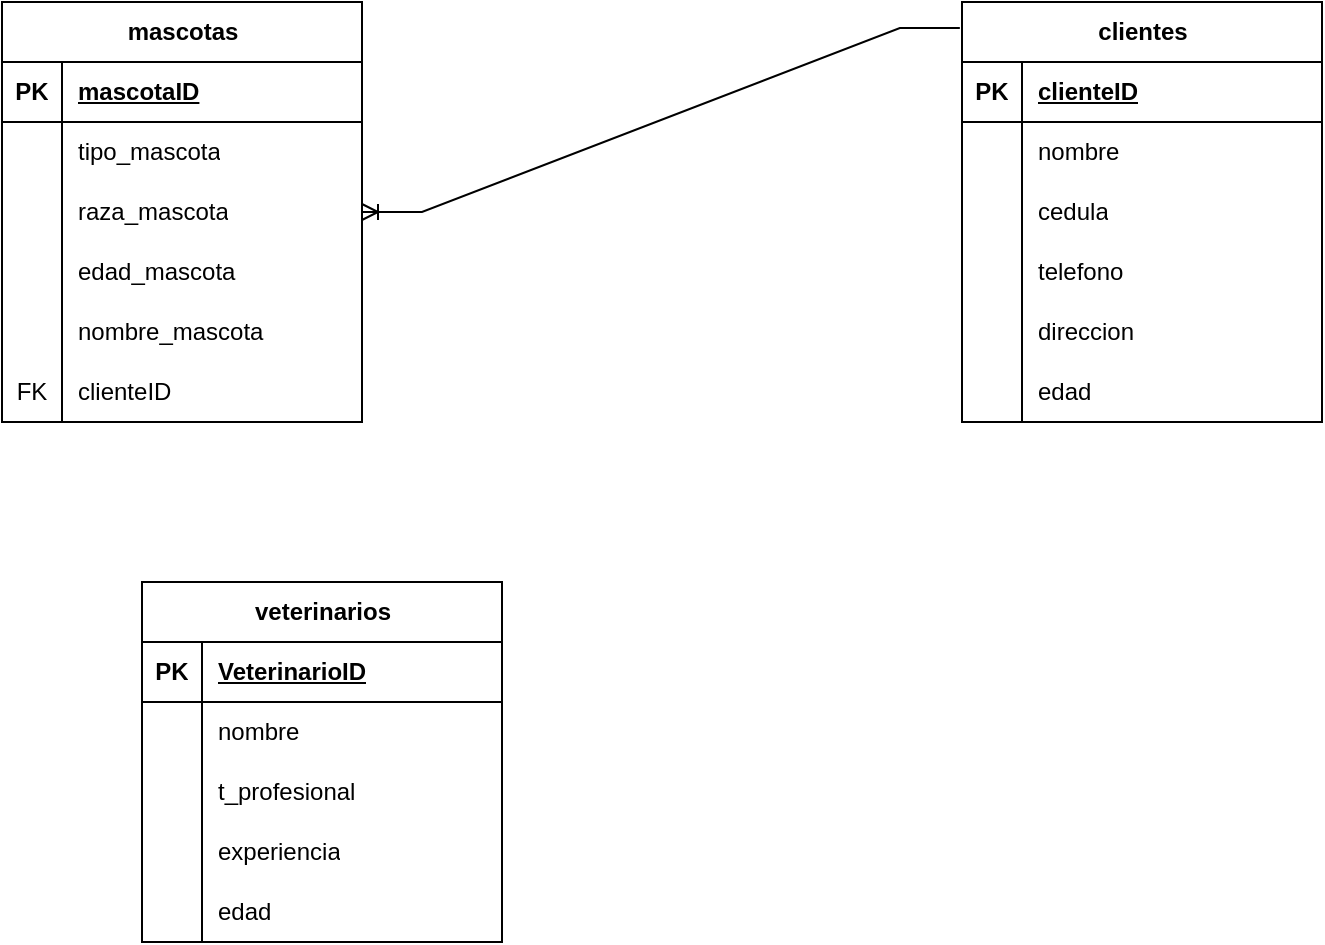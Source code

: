 <mxfile version="21.6.5" type="github">
  <diagram id="R2lEEEUBdFMjLlhIrx00" name="Page-1">
    <mxGraphModel dx="954" dy="584" grid="1" gridSize="10" guides="1" tooltips="1" connect="1" arrows="1" fold="1" page="1" pageScale="1" pageWidth="850" pageHeight="1100" math="0" shadow="0" extFonts="Permanent Marker^https://fonts.googleapis.com/css?family=Permanent+Marker">
      <root>
        <mxCell id="0" />
        <mxCell id="1" parent="0" />
        <mxCell id="wjCgqYABdlX8LFYKx_Q9-1" value="mascotas" style="shape=table;startSize=30;container=1;collapsible=1;childLayout=tableLayout;fixedRows=1;rowLines=0;fontStyle=1;align=center;resizeLast=1;html=1;" vertex="1" parent="1">
          <mxGeometry x="80" y="40" width="180" height="210" as="geometry" />
        </mxCell>
        <mxCell id="wjCgqYABdlX8LFYKx_Q9-2" value="" style="shape=tableRow;horizontal=0;startSize=0;swimlaneHead=0;swimlaneBody=0;fillColor=none;collapsible=0;dropTarget=0;points=[[0,0.5],[1,0.5]];portConstraint=eastwest;top=0;left=0;right=0;bottom=1;" vertex="1" parent="wjCgqYABdlX8LFYKx_Q9-1">
          <mxGeometry y="30" width="180" height="30" as="geometry" />
        </mxCell>
        <mxCell id="wjCgqYABdlX8LFYKx_Q9-3" value="PK" style="shape=partialRectangle;connectable=0;fillColor=none;top=0;left=0;bottom=0;right=0;fontStyle=1;overflow=hidden;whiteSpace=wrap;html=1;" vertex="1" parent="wjCgqYABdlX8LFYKx_Q9-2">
          <mxGeometry width="30" height="30" as="geometry">
            <mxRectangle width="30" height="30" as="alternateBounds" />
          </mxGeometry>
        </mxCell>
        <mxCell id="wjCgqYABdlX8LFYKx_Q9-4" value="mascotaID" style="shape=partialRectangle;connectable=0;fillColor=none;top=0;left=0;bottom=0;right=0;align=left;spacingLeft=6;fontStyle=5;overflow=hidden;whiteSpace=wrap;html=1;" vertex="1" parent="wjCgqYABdlX8LFYKx_Q9-2">
          <mxGeometry x="30" width="150" height="30" as="geometry">
            <mxRectangle width="150" height="30" as="alternateBounds" />
          </mxGeometry>
        </mxCell>
        <mxCell id="wjCgqYABdlX8LFYKx_Q9-5" value="" style="shape=tableRow;horizontal=0;startSize=0;swimlaneHead=0;swimlaneBody=0;fillColor=none;collapsible=0;dropTarget=0;points=[[0,0.5],[1,0.5]];portConstraint=eastwest;top=0;left=0;right=0;bottom=0;" vertex="1" parent="wjCgqYABdlX8LFYKx_Q9-1">
          <mxGeometry y="60" width="180" height="30" as="geometry" />
        </mxCell>
        <mxCell id="wjCgqYABdlX8LFYKx_Q9-6" value="" style="shape=partialRectangle;connectable=0;fillColor=none;top=0;left=0;bottom=0;right=0;editable=1;overflow=hidden;whiteSpace=wrap;html=1;" vertex="1" parent="wjCgqYABdlX8LFYKx_Q9-5">
          <mxGeometry width="30" height="30" as="geometry">
            <mxRectangle width="30" height="30" as="alternateBounds" />
          </mxGeometry>
        </mxCell>
        <mxCell id="wjCgqYABdlX8LFYKx_Q9-7" value="tipo_mascota" style="shape=partialRectangle;connectable=0;fillColor=none;top=0;left=0;bottom=0;right=0;align=left;spacingLeft=6;overflow=hidden;whiteSpace=wrap;html=1;" vertex="1" parent="wjCgqYABdlX8LFYKx_Q9-5">
          <mxGeometry x="30" width="150" height="30" as="geometry">
            <mxRectangle width="150" height="30" as="alternateBounds" />
          </mxGeometry>
        </mxCell>
        <mxCell id="wjCgqYABdlX8LFYKx_Q9-8" value="" style="shape=tableRow;horizontal=0;startSize=0;swimlaneHead=0;swimlaneBody=0;fillColor=none;collapsible=0;dropTarget=0;points=[[0,0.5],[1,0.5]];portConstraint=eastwest;top=0;left=0;right=0;bottom=0;" vertex="1" parent="wjCgqYABdlX8LFYKx_Q9-1">
          <mxGeometry y="90" width="180" height="30" as="geometry" />
        </mxCell>
        <mxCell id="wjCgqYABdlX8LFYKx_Q9-9" value="" style="shape=partialRectangle;connectable=0;fillColor=none;top=0;left=0;bottom=0;right=0;editable=1;overflow=hidden;whiteSpace=wrap;html=1;" vertex="1" parent="wjCgqYABdlX8LFYKx_Q9-8">
          <mxGeometry width="30" height="30" as="geometry">
            <mxRectangle width="30" height="30" as="alternateBounds" />
          </mxGeometry>
        </mxCell>
        <mxCell id="wjCgqYABdlX8LFYKx_Q9-10" value="raza_mascota" style="shape=partialRectangle;connectable=0;fillColor=none;top=0;left=0;bottom=0;right=0;align=left;spacingLeft=6;overflow=hidden;whiteSpace=wrap;html=1;" vertex="1" parent="wjCgqYABdlX8LFYKx_Q9-8">
          <mxGeometry x="30" width="150" height="30" as="geometry">
            <mxRectangle width="150" height="30" as="alternateBounds" />
          </mxGeometry>
        </mxCell>
        <mxCell id="wjCgqYABdlX8LFYKx_Q9-11" value="" style="shape=tableRow;horizontal=0;startSize=0;swimlaneHead=0;swimlaneBody=0;fillColor=none;collapsible=0;dropTarget=0;points=[[0,0.5],[1,0.5]];portConstraint=eastwest;top=0;left=0;right=0;bottom=0;" vertex="1" parent="wjCgqYABdlX8LFYKx_Q9-1">
          <mxGeometry y="120" width="180" height="30" as="geometry" />
        </mxCell>
        <mxCell id="wjCgqYABdlX8LFYKx_Q9-12" value="" style="shape=partialRectangle;connectable=0;fillColor=none;top=0;left=0;bottom=0;right=0;editable=1;overflow=hidden;whiteSpace=wrap;html=1;" vertex="1" parent="wjCgqYABdlX8LFYKx_Q9-11">
          <mxGeometry width="30" height="30" as="geometry">
            <mxRectangle width="30" height="30" as="alternateBounds" />
          </mxGeometry>
        </mxCell>
        <mxCell id="wjCgqYABdlX8LFYKx_Q9-13" value="edad_mascota" style="shape=partialRectangle;connectable=0;fillColor=none;top=0;left=0;bottom=0;right=0;align=left;spacingLeft=6;overflow=hidden;whiteSpace=wrap;html=1;" vertex="1" parent="wjCgqYABdlX8LFYKx_Q9-11">
          <mxGeometry x="30" width="150" height="30" as="geometry">
            <mxRectangle width="150" height="30" as="alternateBounds" />
          </mxGeometry>
        </mxCell>
        <mxCell id="wjCgqYABdlX8LFYKx_Q9-49" style="shape=tableRow;horizontal=0;startSize=0;swimlaneHead=0;swimlaneBody=0;fillColor=none;collapsible=0;dropTarget=0;points=[[0,0.5],[1,0.5]];portConstraint=eastwest;top=0;left=0;right=0;bottom=0;" vertex="1" parent="wjCgqYABdlX8LFYKx_Q9-1">
          <mxGeometry y="150" width="180" height="30" as="geometry" />
        </mxCell>
        <mxCell id="wjCgqYABdlX8LFYKx_Q9-50" style="shape=partialRectangle;connectable=0;fillColor=none;top=0;left=0;bottom=0;right=0;editable=1;overflow=hidden;whiteSpace=wrap;html=1;" vertex="1" parent="wjCgqYABdlX8LFYKx_Q9-49">
          <mxGeometry width="30" height="30" as="geometry">
            <mxRectangle width="30" height="30" as="alternateBounds" />
          </mxGeometry>
        </mxCell>
        <mxCell id="wjCgqYABdlX8LFYKx_Q9-51" value="nombre_mascota" style="shape=partialRectangle;connectable=0;fillColor=none;top=0;left=0;bottom=0;right=0;align=left;spacingLeft=6;overflow=hidden;whiteSpace=wrap;html=1;" vertex="1" parent="wjCgqYABdlX8LFYKx_Q9-49">
          <mxGeometry x="30" width="150" height="30" as="geometry">
            <mxRectangle width="150" height="30" as="alternateBounds" />
          </mxGeometry>
        </mxCell>
        <mxCell id="wjCgqYABdlX8LFYKx_Q9-52" style="shape=tableRow;horizontal=0;startSize=0;swimlaneHead=0;swimlaneBody=0;fillColor=none;collapsible=0;dropTarget=0;points=[[0,0.5],[1,0.5]];portConstraint=eastwest;top=0;left=0;right=0;bottom=0;" vertex="1" parent="wjCgqYABdlX8LFYKx_Q9-1">
          <mxGeometry y="180" width="180" height="30" as="geometry" />
        </mxCell>
        <mxCell id="wjCgqYABdlX8LFYKx_Q9-53" value="FK" style="shape=partialRectangle;connectable=0;fillColor=none;top=0;left=0;bottom=0;right=0;editable=1;overflow=hidden;whiteSpace=wrap;html=1;" vertex="1" parent="wjCgqYABdlX8LFYKx_Q9-52">
          <mxGeometry width="30" height="30" as="geometry">
            <mxRectangle width="30" height="30" as="alternateBounds" />
          </mxGeometry>
        </mxCell>
        <mxCell id="wjCgqYABdlX8LFYKx_Q9-54" value="clienteID" style="shape=partialRectangle;connectable=0;fillColor=none;top=0;left=0;bottom=0;right=0;align=left;spacingLeft=6;overflow=hidden;whiteSpace=wrap;html=1;" vertex="1" parent="wjCgqYABdlX8LFYKx_Q9-52">
          <mxGeometry x="30" width="150" height="30" as="geometry">
            <mxRectangle width="150" height="30" as="alternateBounds" />
          </mxGeometry>
        </mxCell>
        <mxCell id="wjCgqYABdlX8LFYKx_Q9-14" value="clientes" style="shape=table;startSize=30;container=1;collapsible=1;childLayout=tableLayout;fixedRows=1;rowLines=0;fontStyle=1;align=center;resizeLast=1;html=1;" vertex="1" parent="1">
          <mxGeometry x="560" y="40" width="180" height="210" as="geometry" />
        </mxCell>
        <mxCell id="wjCgqYABdlX8LFYKx_Q9-15" value="" style="shape=tableRow;horizontal=0;startSize=0;swimlaneHead=0;swimlaneBody=0;fillColor=none;collapsible=0;dropTarget=0;points=[[0,0.5],[1,0.5]];portConstraint=eastwest;top=0;left=0;right=0;bottom=1;" vertex="1" parent="wjCgqYABdlX8LFYKx_Q9-14">
          <mxGeometry y="30" width="180" height="30" as="geometry" />
        </mxCell>
        <mxCell id="wjCgqYABdlX8LFYKx_Q9-16" value="PK" style="shape=partialRectangle;connectable=0;fillColor=none;top=0;left=0;bottom=0;right=0;fontStyle=1;overflow=hidden;whiteSpace=wrap;html=1;" vertex="1" parent="wjCgqYABdlX8LFYKx_Q9-15">
          <mxGeometry width="30" height="30" as="geometry">
            <mxRectangle width="30" height="30" as="alternateBounds" />
          </mxGeometry>
        </mxCell>
        <mxCell id="wjCgqYABdlX8LFYKx_Q9-17" value="clienteID" style="shape=partialRectangle;connectable=0;fillColor=none;top=0;left=0;bottom=0;right=0;align=left;spacingLeft=6;fontStyle=5;overflow=hidden;whiteSpace=wrap;html=1;" vertex="1" parent="wjCgqYABdlX8LFYKx_Q9-15">
          <mxGeometry x="30" width="150" height="30" as="geometry">
            <mxRectangle width="150" height="30" as="alternateBounds" />
          </mxGeometry>
        </mxCell>
        <mxCell id="wjCgqYABdlX8LFYKx_Q9-18" value="" style="shape=tableRow;horizontal=0;startSize=0;swimlaneHead=0;swimlaneBody=0;fillColor=none;collapsible=0;dropTarget=0;points=[[0,0.5],[1,0.5]];portConstraint=eastwest;top=0;left=0;right=0;bottom=0;" vertex="1" parent="wjCgqYABdlX8LFYKx_Q9-14">
          <mxGeometry y="60" width="180" height="30" as="geometry" />
        </mxCell>
        <mxCell id="wjCgqYABdlX8LFYKx_Q9-19" value="" style="shape=partialRectangle;connectable=0;fillColor=none;top=0;left=0;bottom=0;right=0;editable=1;overflow=hidden;whiteSpace=wrap;html=1;" vertex="1" parent="wjCgqYABdlX8LFYKx_Q9-18">
          <mxGeometry width="30" height="30" as="geometry">
            <mxRectangle width="30" height="30" as="alternateBounds" />
          </mxGeometry>
        </mxCell>
        <mxCell id="wjCgqYABdlX8LFYKx_Q9-20" value="nombre" style="shape=partialRectangle;connectable=0;fillColor=none;top=0;left=0;bottom=0;right=0;align=left;spacingLeft=6;overflow=hidden;whiteSpace=wrap;html=1;" vertex="1" parent="wjCgqYABdlX8LFYKx_Q9-18">
          <mxGeometry x="30" width="150" height="30" as="geometry">
            <mxRectangle width="150" height="30" as="alternateBounds" />
          </mxGeometry>
        </mxCell>
        <mxCell id="wjCgqYABdlX8LFYKx_Q9-21" value="" style="shape=tableRow;horizontal=0;startSize=0;swimlaneHead=0;swimlaneBody=0;fillColor=none;collapsible=0;dropTarget=0;points=[[0,0.5],[1,0.5]];portConstraint=eastwest;top=0;left=0;right=0;bottom=0;" vertex="1" parent="wjCgqYABdlX8LFYKx_Q9-14">
          <mxGeometry y="90" width="180" height="30" as="geometry" />
        </mxCell>
        <mxCell id="wjCgqYABdlX8LFYKx_Q9-22" value="" style="shape=partialRectangle;connectable=0;fillColor=none;top=0;left=0;bottom=0;right=0;editable=1;overflow=hidden;whiteSpace=wrap;html=1;" vertex="1" parent="wjCgqYABdlX8LFYKx_Q9-21">
          <mxGeometry width="30" height="30" as="geometry">
            <mxRectangle width="30" height="30" as="alternateBounds" />
          </mxGeometry>
        </mxCell>
        <mxCell id="wjCgqYABdlX8LFYKx_Q9-23" value="cedula" style="shape=partialRectangle;connectable=0;fillColor=none;top=0;left=0;bottom=0;right=0;align=left;spacingLeft=6;overflow=hidden;whiteSpace=wrap;html=1;" vertex="1" parent="wjCgqYABdlX8LFYKx_Q9-21">
          <mxGeometry x="30" width="150" height="30" as="geometry">
            <mxRectangle width="150" height="30" as="alternateBounds" />
          </mxGeometry>
        </mxCell>
        <mxCell id="wjCgqYABdlX8LFYKx_Q9-24" value="" style="shape=tableRow;horizontal=0;startSize=0;swimlaneHead=0;swimlaneBody=0;fillColor=none;collapsible=0;dropTarget=0;points=[[0,0.5],[1,0.5]];portConstraint=eastwest;top=0;left=0;right=0;bottom=0;" vertex="1" parent="wjCgqYABdlX8LFYKx_Q9-14">
          <mxGeometry y="120" width="180" height="30" as="geometry" />
        </mxCell>
        <mxCell id="wjCgqYABdlX8LFYKx_Q9-25" value="" style="shape=partialRectangle;connectable=0;fillColor=none;top=0;left=0;bottom=0;right=0;editable=1;overflow=hidden;whiteSpace=wrap;html=1;" vertex="1" parent="wjCgqYABdlX8LFYKx_Q9-24">
          <mxGeometry width="30" height="30" as="geometry">
            <mxRectangle width="30" height="30" as="alternateBounds" />
          </mxGeometry>
        </mxCell>
        <mxCell id="wjCgqYABdlX8LFYKx_Q9-26" value="telefono" style="shape=partialRectangle;connectable=0;fillColor=none;top=0;left=0;bottom=0;right=0;align=left;spacingLeft=6;overflow=hidden;whiteSpace=wrap;html=1;" vertex="1" parent="wjCgqYABdlX8LFYKx_Q9-24">
          <mxGeometry x="30" width="150" height="30" as="geometry">
            <mxRectangle width="150" height="30" as="alternateBounds" />
          </mxGeometry>
        </mxCell>
        <mxCell id="wjCgqYABdlX8LFYKx_Q9-27" style="shape=tableRow;horizontal=0;startSize=0;swimlaneHead=0;swimlaneBody=0;fillColor=none;collapsible=0;dropTarget=0;points=[[0,0.5],[1,0.5]];portConstraint=eastwest;top=0;left=0;right=0;bottom=0;" vertex="1" parent="wjCgqYABdlX8LFYKx_Q9-14">
          <mxGeometry y="150" width="180" height="30" as="geometry" />
        </mxCell>
        <mxCell id="wjCgqYABdlX8LFYKx_Q9-28" style="shape=partialRectangle;connectable=0;fillColor=none;top=0;left=0;bottom=0;right=0;editable=1;overflow=hidden;whiteSpace=wrap;html=1;" vertex="1" parent="wjCgqYABdlX8LFYKx_Q9-27">
          <mxGeometry width="30" height="30" as="geometry">
            <mxRectangle width="30" height="30" as="alternateBounds" />
          </mxGeometry>
        </mxCell>
        <mxCell id="wjCgqYABdlX8LFYKx_Q9-29" value="direccion" style="shape=partialRectangle;connectable=0;fillColor=none;top=0;left=0;bottom=0;right=0;align=left;spacingLeft=6;overflow=hidden;whiteSpace=wrap;html=1;" vertex="1" parent="wjCgqYABdlX8LFYKx_Q9-27">
          <mxGeometry x="30" width="150" height="30" as="geometry">
            <mxRectangle width="150" height="30" as="alternateBounds" />
          </mxGeometry>
        </mxCell>
        <mxCell id="wjCgqYABdlX8LFYKx_Q9-30" style="shape=tableRow;horizontal=0;startSize=0;swimlaneHead=0;swimlaneBody=0;fillColor=none;collapsible=0;dropTarget=0;points=[[0,0.5],[1,0.5]];portConstraint=eastwest;top=0;left=0;right=0;bottom=0;" vertex="1" parent="wjCgqYABdlX8LFYKx_Q9-14">
          <mxGeometry y="180" width="180" height="30" as="geometry" />
        </mxCell>
        <mxCell id="wjCgqYABdlX8LFYKx_Q9-31" style="shape=partialRectangle;connectable=0;fillColor=none;top=0;left=0;bottom=0;right=0;editable=1;overflow=hidden;whiteSpace=wrap;html=1;" vertex="1" parent="wjCgqYABdlX8LFYKx_Q9-30">
          <mxGeometry width="30" height="30" as="geometry">
            <mxRectangle width="30" height="30" as="alternateBounds" />
          </mxGeometry>
        </mxCell>
        <mxCell id="wjCgqYABdlX8LFYKx_Q9-32" value="edad" style="shape=partialRectangle;connectable=0;fillColor=none;top=0;left=0;bottom=0;right=0;align=left;spacingLeft=6;overflow=hidden;whiteSpace=wrap;html=1;" vertex="1" parent="wjCgqYABdlX8LFYKx_Q9-30">
          <mxGeometry x="30" width="150" height="30" as="geometry">
            <mxRectangle width="150" height="30" as="alternateBounds" />
          </mxGeometry>
        </mxCell>
        <mxCell id="wjCgqYABdlX8LFYKx_Q9-33" value="veterinarios" style="shape=table;startSize=30;container=1;collapsible=1;childLayout=tableLayout;fixedRows=1;rowLines=0;fontStyle=1;align=center;resizeLast=1;html=1;" vertex="1" parent="1">
          <mxGeometry x="150" y="330" width="180" height="180" as="geometry" />
        </mxCell>
        <mxCell id="wjCgqYABdlX8LFYKx_Q9-34" value="" style="shape=tableRow;horizontal=0;startSize=0;swimlaneHead=0;swimlaneBody=0;fillColor=none;collapsible=0;dropTarget=0;points=[[0,0.5],[1,0.5]];portConstraint=eastwest;top=0;left=0;right=0;bottom=1;" vertex="1" parent="wjCgqYABdlX8LFYKx_Q9-33">
          <mxGeometry y="30" width="180" height="30" as="geometry" />
        </mxCell>
        <mxCell id="wjCgqYABdlX8LFYKx_Q9-35" value="PK" style="shape=partialRectangle;connectable=0;fillColor=none;top=0;left=0;bottom=0;right=0;fontStyle=1;overflow=hidden;whiteSpace=wrap;html=1;" vertex="1" parent="wjCgqYABdlX8LFYKx_Q9-34">
          <mxGeometry width="30" height="30" as="geometry">
            <mxRectangle width="30" height="30" as="alternateBounds" />
          </mxGeometry>
        </mxCell>
        <mxCell id="wjCgqYABdlX8LFYKx_Q9-36" value="VeterinarioID" style="shape=partialRectangle;connectable=0;fillColor=none;top=0;left=0;bottom=0;right=0;align=left;spacingLeft=6;fontStyle=5;overflow=hidden;whiteSpace=wrap;html=1;" vertex="1" parent="wjCgqYABdlX8LFYKx_Q9-34">
          <mxGeometry x="30" width="150" height="30" as="geometry">
            <mxRectangle width="150" height="30" as="alternateBounds" />
          </mxGeometry>
        </mxCell>
        <mxCell id="wjCgqYABdlX8LFYKx_Q9-37" value="" style="shape=tableRow;horizontal=0;startSize=0;swimlaneHead=0;swimlaneBody=0;fillColor=none;collapsible=0;dropTarget=0;points=[[0,0.5],[1,0.5]];portConstraint=eastwest;top=0;left=0;right=0;bottom=0;" vertex="1" parent="wjCgqYABdlX8LFYKx_Q9-33">
          <mxGeometry y="60" width="180" height="30" as="geometry" />
        </mxCell>
        <mxCell id="wjCgqYABdlX8LFYKx_Q9-38" value="" style="shape=partialRectangle;connectable=0;fillColor=none;top=0;left=0;bottom=0;right=0;editable=1;overflow=hidden;whiteSpace=wrap;html=1;" vertex="1" parent="wjCgqYABdlX8LFYKx_Q9-37">
          <mxGeometry width="30" height="30" as="geometry">
            <mxRectangle width="30" height="30" as="alternateBounds" />
          </mxGeometry>
        </mxCell>
        <mxCell id="wjCgqYABdlX8LFYKx_Q9-39" value="nombre" style="shape=partialRectangle;connectable=0;fillColor=none;top=0;left=0;bottom=0;right=0;align=left;spacingLeft=6;overflow=hidden;whiteSpace=wrap;html=1;" vertex="1" parent="wjCgqYABdlX8LFYKx_Q9-37">
          <mxGeometry x="30" width="150" height="30" as="geometry">
            <mxRectangle width="150" height="30" as="alternateBounds" />
          </mxGeometry>
        </mxCell>
        <mxCell id="wjCgqYABdlX8LFYKx_Q9-40" value="" style="shape=tableRow;horizontal=0;startSize=0;swimlaneHead=0;swimlaneBody=0;fillColor=none;collapsible=0;dropTarget=0;points=[[0,0.5],[1,0.5]];portConstraint=eastwest;top=0;left=0;right=0;bottom=0;" vertex="1" parent="wjCgqYABdlX8LFYKx_Q9-33">
          <mxGeometry y="90" width="180" height="30" as="geometry" />
        </mxCell>
        <mxCell id="wjCgqYABdlX8LFYKx_Q9-41" value="" style="shape=partialRectangle;connectable=0;fillColor=none;top=0;left=0;bottom=0;right=0;editable=1;overflow=hidden;whiteSpace=wrap;html=1;" vertex="1" parent="wjCgqYABdlX8LFYKx_Q9-40">
          <mxGeometry width="30" height="30" as="geometry">
            <mxRectangle width="30" height="30" as="alternateBounds" />
          </mxGeometry>
        </mxCell>
        <mxCell id="wjCgqYABdlX8LFYKx_Q9-42" value="t_profesional" style="shape=partialRectangle;connectable=0;fillColor=none;top=0;left=0;bottom=0;right=0;align=left;spacingLeft=6;overflow=hidden;whiteSpace=wrap;html=1;" vertex="1" parent="wjCgqYABdlX8LFYKx_Q9-40">
          <mxGeometry x="30" width="150" height="30" as="geometry">
            <mxRectangle width="150" height="30" as="alternateBounds" />
          </mxGeometry>
        </mxCell>
        <mxCell id="wjCgqYABdlX8LFYKx_Q9-43" value="" style="shape=tableRow;horizontal=0;startSize=0;swimlaneHead=0;swimlaneBody=0;fillColor=none;collapsible=0;dropTarget=0;points=[[0,0.5],[1,0.5]];portConstraint=eastwest;top=0;left=0;right=0;bottom=0;" vertex="1" parent="wjCgqYABdlX8LFYKx_Q9-33">
          <mxGeometry y="120" width="180" height="30" as="geometry" />
        </mxCell>
        <mxCell id="wjCgqYABdlX8LFYKx_Q9-44" value="" style="shape=partialRectangle;connectable=0;fillColor=none;top=0;left=0;bottom=0;right=0;editable=1;overflow=hidden;whiteSpace=wrap;html=1;" vertex="1" parent="wjCgqYABdlX8LFYKx_Q9-43">
          <mxGeometry width="30" height="30" as="geometry">
            <mxRectangle width="30" height="30" as="alternateBounds" />
          </mxGeometry>
        </mxCell>
        <mxCell id="wjCgqYABdlX8LFYKx_Q9-45" value="experiencia" style="shape=partialRectangle;connectable=0;fillColor=none;top=0;left=0;bottom=0;right=0;align=left;spacingLeft=6;overflow=hidden;whiteSpace=wrap;html=1;" vertex="1" parent="wjCgqYABdlX8LFYKx_Q9-43">
          <mxGeometry x="30" width="150" height="30" as="geometry">
            <mxRectangle width="150" height="30" as="alternateBounds" />
          </mxGeometry>
        </mxCell>
        <mxCell id="wjCgqYABdlX8LFYKx_Q9-46" style="shape=tableRow;horizontal=0;startSize=0;swimlaneHead=0;swimlaneBody=0;fillColor=none;collapsible=0;dropTarget=0;points=[[0,0.5],[1,0.5]];portConstraint=eastwest;top=0;left=0;right=0;bottom=0;" vertex="1" parent="wjCgqYABdlX8LFYKx_Q9-33">
          <mxGeometry y="150" width="180" height="30" as="geometry" />
        </mxCell>
        <mxCell id="wjCgqYABdlX8LFYKx_Q9-47" style="shape=partialRectangle;connectable=0;fillColor=none;top=0;left=0;bottom=0;right=0;editable=1;overflow=hidden;whiteSpace=wrap;html=1;" vertex="1" parent="wjCgqYABdlX8LFYKx_Q9-46">
          <mxGeometry width="30" height="30" as="geometry">
            <mxRectangle width="30" height="30" as="alternateBounds" />
          </mxGeometry>
        </mxCell>
        <mxCell id="wjCgqYABdlX8LFYKx_Q9-48" value="edad" style="shape=partialRectangle;connectable=0;fillColor=none;top=0;left=0;bottom=0;right=0;align=left;spacingLeft=6;overflow=hidden;whiteSpace=wrap;html=1;" vertex="1" parent="wjCgqYABdlX8LFYKx_Q9-46">
          <mxGeometry x="30" width="150" height="30" as="geometry">
            <mxRectangle width="150" height="30" as="alternateBounds" />
          </mxGeometry>
        </mxCell>
        <mxCell id="wjCgqYABdlX8LFYKx_Q9-58" value="" style="edgeStyle=entityRelationEdgeStyle;fontSize=12;html=1;endArrow=ERoneToMany;rounded=0;exitX=-0.006;exitY=0.062;exitDx=0;exitDy=0;exitPerimeter=0;" edge="1" parent="1" source="wjCgqYABdlX8LFYKx_Q9-14" target="wjCgqYABdlX8LFYKx_Q9-1">
          <mxGeometry width="100" height="100" relative="1" as="geometry">
            <mxPoint x="350" y="170" as="sourcePoint" />
            <mxPoint x="450" y="70" as="targetPoint" />
          </mxGeometry>
        </mxCell>
      </root>
    </mxGraphModel>
  </diagram>
</mxfile>
